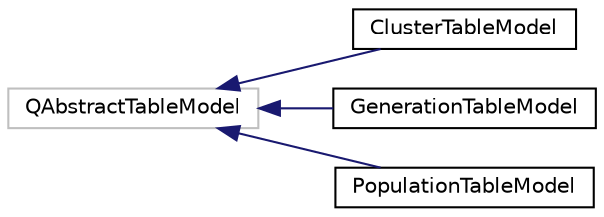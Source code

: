 digraph "Graphical Class Hierarchy"
{
  edge [fontname="Helvetica",fontsize="10",labelfontname="Helvetica",labelfontsize="10"];
  node [fontname="Helvetica",fontsize="10",shape=record];
  rankdir="LR";
  Node6 [label="QAbstractTableModel",height=0.2,width=0.4,color="grey75", fillcolor="white", style="filled"];
  Node6 -> Node0 [dir="back",color="midnightblue",fontsize="10",style="solid",fontname="Helvetica"];
  Node0 [label="ClusterTableModel",height=0.2,width=0.4,color="black", fillcolor="white", style="filled",URL="$class_cluster_table_model.html",tooltip="ClusterTableModel class : The class representing the model of the clusterView. "];
  Node6 -> Node8 [dir="back",color="midnightblue",fontsize="10",style="solid",fontname="Helvetica"];
  Node8 [label="GenerationTableModel",height=0.2,width=0.4,color="black", fillcolor="white", style="filled",URL="$class_generation_table_model.html",tooltip="GenerationTableModel class : represents the model of the generationView. "];
  Node6 -> Node9 [dir="back",color="midnightblue",fontsize="10",style="solid",fontname="Helvetica"];
  Node9 [label="PopulationTableModel",height=0.2,width=0.4,color="black", fillcolor="white", style="filled",URL="$class_population_table_model.html",tooltip="PopulationTableModel class : the class representing the model of populationView. "];
}
